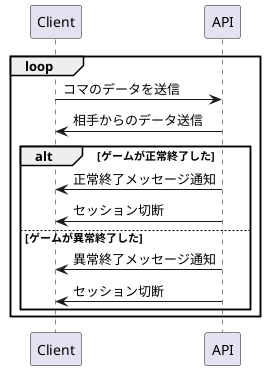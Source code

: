 @startuml
loop
    Client -> API : コマのデータを送信
    API -> Client : 相手からのデータ送信
    alt ゲームが正常終了した
        API -> Client : 正常終了メッセージ通知
        API -> Client : セッション切断
    else ゲームが異常終了した
        API -> Client : 異常終了メッセージ通知
        API -> Client : セッション切断
    end
end
@enduml